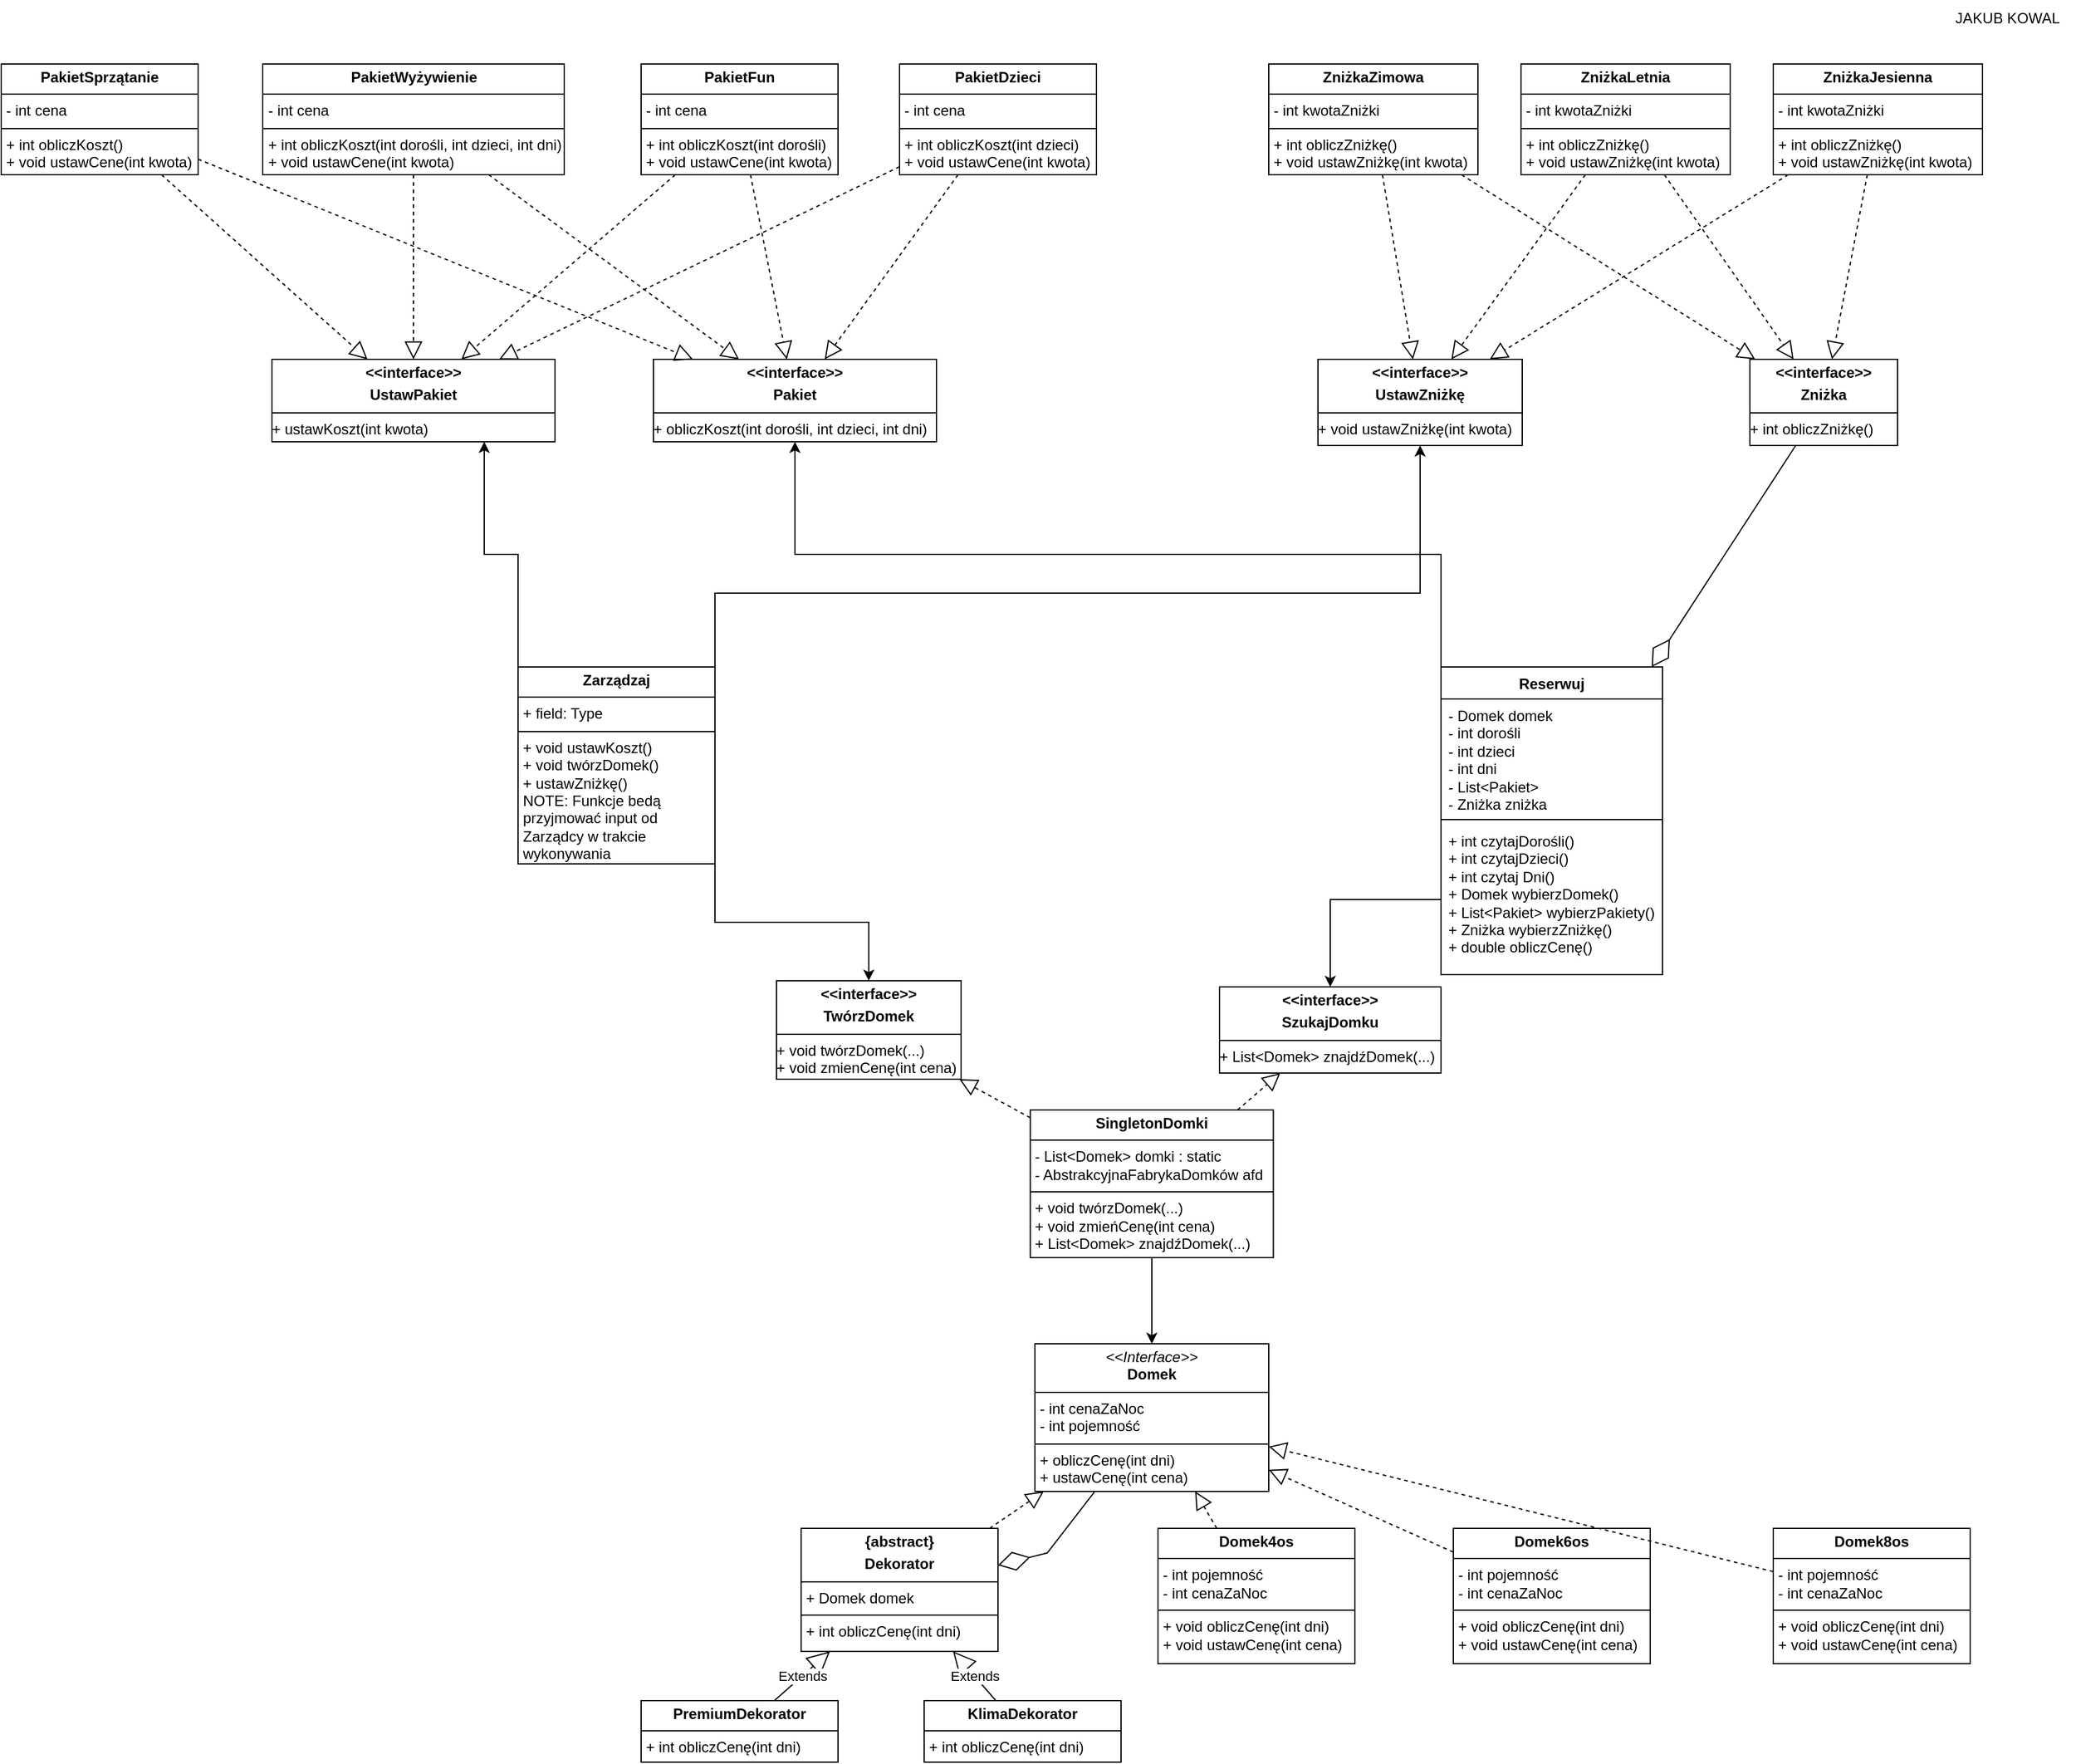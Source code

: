 <mxfile version="26.0.10">
  <diagram name="Strona-1" id="Xkmi08W4jPSwvixj5hdW">
    <mxGraphModel dx="2410" dy="1666" grid="1" gridSize="10" guides="1" tooltips="1" connect="1" arrows="1" fold="1" page="1" pageScale="1" pageWidth="827" pageHeight="1169" math="0" shadow="0">
      <root>
        <mxCell id="0" />
        <mxCell id="1" parent="0" />
        <mxCell id="0y7wqeOaAgVBkYj9QTGw-103" style="edgeStyle=orthogonalEdgeStyle;rounded=0;orthogonalLoop=1;jettySize=auto;html=1;exitX=0;exitY=0;exitDx=0;exitDy=0;" edge="1" parent="1" source="SDx-nbXRSxSEXaq3ydwH-2" target="SDx-nbXRSxSEXaq3ydwH-18">
          <mxGeometry relative="1" as="geometry" />
        </mxCell>
        <mxCell id="SDx-nbXRSxSEXaq3ydwH-2" value="Reserwuj" style="swimlane;fontStyle=1;align=center;verticalAlign=top;childLayout=stackLayout;horizontal=1;startSize=26;horizontalStack=0;resizeParent=1;resizeParentMax=0;resizeLast=0;collapsible=1;marginBottom=0;whiteSpace=wrap;html=1;labelBackgroundColor=default;" parent="1" vertex="1">
          <mxGeometry x="200" y="420" width="180" height="250" as="geometry" />
        </mxCell>
        <mxCell id="SDx-nbXRSxSEXaq3ydwH-3" value="&lt;span style=&quot;&quot;&gt;- Domek domek&lt;/span&gt;&lt;div&gt;&lt;span style=&quot;&quot;&gt;- int dorośli&lt;/span&gt;&lt;/div&gt;&lt;div&gt;&lt;span style=&quot;&quot;&gt;- int dzieci&lt;/span&gt;&lt;/div&gt;&lt;div&gt;&lt;span style=&quot;&quot;&gt;- int dni&lt;/span&gt;&lt;/div&gt;&lt;div&gt;&lt;span style=&quot;&quot;&gt;- List&amp;lt;Pakiet&amp;gt;&lt;/span&gt;&lt;/div&gt;&lt;div&gt;&lt;span style=&quot;&quot;&gt;- Zniżka zniżka&lt;/span&gt;&lt;/div&gt;" style="text;align=left;verticalAlign=top;spacingLeft=4;spacingRight=4;overflow=hidden;rotatable=0;points=[[0,0.5],[1,0.5]];portConstraint=eastwest;whiteSpace=wrap;html=1;labelBackgroundColor=default;" parent="SDx-nbXRSxSEXaq3ydwH-2" vertex="1">
          <mxGeometry y="26" width="180" height="94" as="geometry" />
        </mxCell>
        <mxCell id="SDx-nbXRSxSEXaq3ydwH-4" value="" style="line;strokeWidth=1;fillColor=none;align=left;verticalAlign=middle;spacingTop=-1;spacingLeft=3;spacingRight=3;rotatable=0;labelPosition=right;points=[];portConstraint=eastwest;strokeColor=inherit;" parent="SDx-nbXRSxSEXaq3ydwH-2" vertex="1">
          <mxGeometry y="120" width="180" height="8" as="geometry" />
        </mxCell>
        <mxCell id="SDx-nbXRSxSEXaq3ydwH-5" value="&lt;div&gt;+ int czytajDorośli()&lt;/div&gt;&lt;div&gt;+ int czytajDzieci()&lt;/div&gt;&lt;div&gt;+ int czytaj Dni()&lt;/div&gt;&lt;div&gt;+ Domek wybierzDomek()&lt;/div&gt;&lt;div&gt;+ List&amp;lt;Pakiet&amp;gt; wybierzPakiety()&lt;/div&gt;&lt;div&gt;+ Zniżka wybierzZniżkę()&lt;/div&gt;+ double obliczCenę()" style="text;strokeColor=none;fillColor=none;align=left;verticalAlign=top;spacingLeft=4;spacingRight=4;overflow=hidden;rotatable=0;points=[[0,0.5],[1,0.5]];portConstraint=eastwest;whiteSpace=wrap;html=1;labelBackgroundColor=default;" parent="SDx-nbXRSxSEXaq3ydwH-2" vertex="1">
          <mxGeometry y="128" width="180" height="122" as="geometry" />
        </mxCell>
        <mxCell id="SDx-nbXRSxSEXaq3ydwH-18" value="&lt;p style=&quot;margin:0px;margin-top:4px;text-align:center;&quot;&gt;&lt;b&gt;&amp;lt;&amp;lt;interface&amp;gt;&amp;gt;&lt;/b&gt;&lt;/p&gt;&lt;p style=&quot;margin:0px;margin-top:4px;text-align:center;&quot;&gt;&lt;b&gt;Pakiet&lt;/b&gt;&lt;/p&gt;&lt;hr size=&quot;1&quot; style=&quot;border-style:solid;&quot;&gt;&lt;div style=&quot;height:2px;&quot;&gt;+ obliczKoszt(int dorośli, int dzieci, int dni)&lt;/div&gt;" style="verticalAlign=top;align=left;overflow=fill;html=1;whiteSpace=wrap;" parent="1" vertex="1">
          <mxGeometry x="-440" y="170" width="230" height="67" as="geometry" />
        </mxCell>
        <mxCell id="SDx-nbXRSxSEXaq3ydwH-23" value="" style="endArrow=block;dashed=1;endFill=0;endSize=12;html=1;rounded=0;" parent="1" source="0y7wqeOaAgVBkYj9QTGw-5" target="SDx-nbXRSxSEXaq3ydwH-18" edge="1">
          <mxGeometry width="160" relative="1" as="geometry">
            <mxPoint x="-1170" y="780" as="sourcePoint" />
            <mxPoint x="-1010" y="780" as="targetPoint" />
          </mxGeometry>
        </mxCell>
        <mxCell id="SDx-nbXRSxSEXaq3ydwH-25" value="" style="endArrow=block;dashed=1;endFill=0;endSize=12;html=1;rounded=0;" parent="1" source="0y7wqeOaAgVBkYj9QTGw-6" target="SDx-nbXRSxSEXaq3ydwH-18" edge="1">
          <mxGeometry width="160" relative="1" as="geometry">
            <mxPoint x="-1140" y="850" as="sourcePoint" />
            <mxPoint x="-980" y="750" as="targetPoint" />
          </mxGeometry>
        </mxCell>
        <mxCell id="SDx-nbXRSxSEXaq3ydwH-26" value="" style="endArrow=block;dashed=1;endFill=0;endSize=12;html=1;rounded=0;" parent="1" source="0y7wqeOaAgVBkYj9QTGw-7" target="SDx-nbXRSxSEXaq3ydwH-18" edge="1">
          <mxGeometry width="160" relative="1" as="geometry">
            <mxPoint x="-1130" y="860" as="sourcePoint" />
            <mxPoint x="-955" y="767" as="targetPoint" />
          </mxGeometry>
        </mxCell>
        <mxCell id="SDx-nbXRSxSEXaq3ydwH-27" value="" style="endArrow=block;dashed=1;endFill=0;endSize=12;html=1;rounded=0;" parent="1" source="0y7wqeOaAgVBkYj9QTGw-8" target="SDx-nbXRSxSEXaq3ydwH-18" edge="1">
          <mxGeometry width="160" relative="1" as="geometry">
            <mxPoint x="-550.661" y="835.0" as="sourcePoint" />
            <mxPoint x="-945" y="777" as="targetPoint" />
          </mxGeometry>
        </mxCell>
        <mxCell id="SDx-nbXRSxSEXaq3ydwH-28" value="&lt;p style=&quot;margin:0px;margin-top:4px;text-align:center;&quot;&gt;&lt;b&gt;&amp;lt;&amp;lt;interface&amp;gt;&amp;gt;&lt;/b&gt;&lt;/p&gt;&lt;p style=&quot;margin:0px;margin-top:4px;text-align:center;&quot;&gt;&lt;b&gt;Zniżka&lt;/b&gt;&lt;/p&gt;&lt;hr size=&quot;1&quot; style=&quot;border-style:solid;&quot;&gt;&lt;div style=&quot;height:2px;&quot;&gt;+ int obliczZniżkę()&lt;/div&gt;" style="verticalAlign=top;align=left;overflow=fill;html=1;whiteSpace=wrap;" parent="1" vertex="1">
          <mxGeometry x="451" y="170" width="120" height="70" as="geometry" />
        </mxCell>
        <mxCell id="SDx-nbXRSxSEXaq3ydwH-30" value="&lt;p style=&quot;margin:0px;margin-top:4px;text-align:center;&quot;&gt;&lt;b&gt;&amp;lt;&amp;lt;interface&amp;gt;&amp;gt;&lt;/b&gt;&lt;/p&gt;&lt;p style=&quot;margin:0px;margin-top:4px;text-align:center;&quot;&gt;&lt;b&gt;UstawZniżkę&lt;/b&gt;&lt;/p&gt;&lt;hr size=&quot;1&quot; style=&quot;border-style:solid;&quot;&gt;&lt;div style=&quot;height:2px;&quot;&gt;+ void ustawZniżkę(int kwota)&lt;/div&gt;" style="verticalAlign=top;align=left;overflow=fill;html=1;whiteSpace=wrap;" parent="1" vertex="1">
          <mxGeometry x="100" y="170" width="166" height="70" as="geometry" />
        </mxCell>
        <mxCell id="SDx-nbXRSxSEXaq3ydwH-33" value="&lt;p style=&quot;margin:0px;margin-top:4px;text-align:center;&quot;&gt;&lt;b&gt;ZniżkaZimowa&lt;/b&gt;&lt;/p&gt;&lt;hr size=&quot;1&quot; style=&quot;border-style:solid;&quot;&gt;&lt;p style=&quot;margin:0px;margin-left:4px;&quot;&gt;- int kwotaZniżki&lt;/p&gt;&lt;hr size=&quot;1&quot; style=&quot;border-style:solid;&quot;&gt;&lt;p style=&quot;margin:0px;margin-left:4px;&quot;&gt;+ int obliczZniżkę()&lt;/p&gt;&lt;p style=&quot;margin:0px;margin-left:4px;&quot;&gt;+ void ustawZniżkę(int kwota)&lt;/p&gt;" style="verticalAlign=top;align=left;overflow=fill;html=1;whiteSpace=wrap;" parent="1" vertex="1">
          <mxGeometry x="60" y="-70" width="170" height="90" as="geometry" />
        </mxCell>
        <mxCell id="SDx-nbXRSxSEXaq3ydwH-34" value="&lt;p style=&quot;margin:0px;margin-top:4px;text-align:center;&quot;&gt;&lt;b&gt;ZniżkaLetnia&lt;/b&gt;&lt;/p&gt;&lt;hr size=&quot;1&quot; style=&quot;border-style:solid;&quot;&gt;&lt;p style=&quot;margin:0px;margin-left:4px;&quot;&gt;- int kwotaZniżki&lt;/p&gt;&lt;hr size=&quot;1&quot; style=&quot;border-style:solid;&quot;&gt;&lt;p style=&quot;margin:0px;margin-left:4px;&quot;&gt;+ int obliczZniżkę()&lt;/p&gt;&lt;p style=&quot;margin:0px;margin-left:4px;&quot;&gt;+ void ustawZniżkę(int kwota)&lt;/p&gt;" style="verticalAlign=top;align=left;overflow=fill;html=1;whiteSpace=wrap;" parent="1" vertex="1">
          <mxGeometry x="265" y="-70" width="170" height="90" as="geometry" />
        </mxCell>
        <mxCell id="SDx-nbXRSxSEXaq3ydwH-35" value="&lt;p style=&quot;margin:0px;margin-top:4px;text-align:center;&quot;&gt;&lt;b&gt;ZniżkaJesienna&lt;/b&gt;&lt;/p&gt;&lt;hr size=&quot;1&quot; style=&quot;border-style:solid;&quot;&gt;&lt;p style=&quot;margin:0px;margin-left:4px;&quot;&gt;- int kwotaZniżki&lt;/p&gt;&lt;hr size=&quot;1&quot; style=&quot;border-style:solid;&quot;&gt;&lt;p style=&quot;margin:0px;margin-left:4px;&quot;&gt;+ int obliczZniżkę()&lt;/p&gt;&lt;p style=&quot;margin:0px;margin-left:4px;&quot;&gt;+ void ustawZniżkę(int kwota)&lt;/p&gt;" style="verticalAlign=top;align=left;overflow=fill;html=1;whiteSpace=wrap;" parent="1" vertex="1">
          <mxGeometry x="470" y="-70" width="170" height="90" as="geometry" />
        </mxCell>
        <mxCell id="SDx-nbXRSxSEXaq3ydwH-36" value="" style="endArrow=block;dashed=1;endFill=0;endSize=12;html=1;rounded=0;" parent="1" source="SDx-nbXRSxSEXaq3ydwH-33" target="SDx-nbXRSxSEXaq3ydwH-28" edge="1">
          <mxGeometry width="160" relative="1" as="geometry">
            <mxPoint x="150" y="140" as="sourcePoint" />
            <mxPoint x="310" y="140" as="targetPoint" />
          </mxGeometry>
        </mxCell>
        <mxCell id="SDx-nbXRSxSEXaq3ydwH-37" value="" style="endArrow=block;dashed=1;endFill=0;endSize=12;html=1;rounded=0;" parent="1" source="SDx-nbXRSxSEXaq3ydwH-33" target="SDx-nbXRSxSEXaq3ydwH-30" edge="1">
          <mxGeometry width="160" relative="1" as="geometry">
            <mxPoint x="160" y="150" as="sourcePoint" />
            <mxPoint x="320" y="150" as="targetPoint" />
          </mxGeometry>
        </mxCell>
        <mxCell id="SDx-nbXRSxSEXaq3ydwH-38" value="" style="endArrow=block;dashed=1;endFill=0;endSize=12;html=1;rounded=0;" parent="1" source="SDx-nbXRSxSEXaq3ydwH-34" target="SDx-nbXRSxSEXaq3ydwH-28" edge="1">
          <mxGeometry width="160" relative="1" as="geometry">
            <mxPoint x="250" y="102" as="sourcePoint" />
            <mxPoint x="404" y="170" as="targetPoint" />
          </mxGeometry>
        </mxCell>
        <mxCell id="SDx-nbXRSxSEXaq3ydwH-39" value="" style="endArrow=block;dashed=1;endFill=0;endSize=12;html=1;rounded=0;" parent="1" source="SDx-nbXRSxSEXaq3ydwH-34" target="SDx-nbXRSxSEXaq3ydwH-30" edge="1">
          <mxGeometry width="160" relative="1" as="geometry">
            <mxPoint x="260" y="112" as="sourcePoint" />
            <mxPoint x="414" y="180" as="targetPoint" />
          </mxGeometry>
        </mxCell>
        <mxCell id="SDx-nbXRSxSEXaq3ydwH-40" value="" style="endArrow=block;dashed=1;endFill=0;endSize=12;html=1;rounded=0;" parent="1" source="SDx-nbXRSxSEXaq3ydwH-35" target="SDx-nbXRSxSEXaq3ydwH-30" edge="1">
          <mxGeometry width="160" relative="1" as="geometry">
            <mxPoint x="270" y="122" as="sourcePoint" />
            <mxPoint x="424" y="190" as="targetPoint" />
          </mxGeometry>
        </mxCell>
        <mxCell id="SDx-nbXRSxSEXaq3ydwH-41" value="" style="endArrow=block;dashed=1;endFill=0;endSize=12;html=1;rounded=0;" parent="1" source="SDx-nbXRSxSEXaq3ydwH-35" target="SDx-nbXRSxSEXaq3ydwH-28" edge="1">
          <mxGeometry width="160" relative="1" as="geometry">
            <mxPoint x="280" y="132" as="sourcePoint" />
            <mxPoint x="434" y="200" as="targetPoint" />
          </mxGeometry>
        </mxCell>
        <mxCell id="0y7wqeOaAgVBkYj9QTGw-96" style="edgeStyle=orthogonalEdgeStyle;rounded=0;orthogonalLoop=1;jettySize=auto;html=1;exitX=1;exitY=1;exitDx=0;exitDy=0;" edge="1" parent="1" source="SDx-nbXRSxSEXaq3ydwH-43" target="0y7wqeOaAgVBkYj9QTGw-90">
          <mxGeometry relative="1" as="geometry" />
        </mxCell>
        <mxCell id="0y7wqeOaAgVBkYj9QTGw-100" style="edgeStyle=orthogonalEdgeStyle;rounded=0;orthogonalLoop=1;jettySize=auto;html=1;exitX=1;exitY=0;exitDx=0;exitDy=0;" edge="1" parent="1" source="SDx-nbXRSxSEXaq3ydwH-43" target="SDx-nbXRSxSEXaq3ydwH-30">
          <mxGeometry relative="1" as="geometry">
            <Array as="points">
              <mxPoint x="-390" y="360" />
              <mxPoint x="183" y="360" />
            </Array>
          </mxGeometry>
        </mxCell>
        <mxCell id="0y7wqeOaAgVBkYj9QTGw-102" style="edgeStyle=orthogonalEdgeStyle;rounded=0;orthogonalLoop=1;jettySize=auto;html=1;exitX=0;exitY=0;exitDx=0;exitDy=0;entryX=0.75;entryY=1;entryDx=0;entryDy=0;" edge="1" parent="1" source="SDx-nbXRSxSEXaq3ydwH-43" target="0y7wqeOaAgVBkYj9QTGw-1">
          <mxGeometry relative="1" as="geometry" />
        </mxCell>
        <mxCell id="SDx-nbXRSxSEXaq3ydwH-43" value="&lt;p style=&quot;margin:0px;margin-top:4px;text-align:center;&quot;&gt;&lt;b&gt;Zarządzaj&lt;/b&gt;&lt;/p&gt;&lt;hr size=&quot;1&quot; style=&quot;border-style:solid;&quot;&gt;&lt;p style=&quot;margin:0px;margin-left:4px;&quot;&gt;+ field: Type&lt;/p&gt;&lt;hr size=&quot;1&quot; style=&quot;border-style:solid;&quot;&gt;&lt;p style=&quot;margin:0px;margin-left:4px;&quot;&gt;+ void ustawKoszt()&lt;/p&gt;&lt;p style=&quot;margin:0px;margin-left:4px;&quot;&gt;+ void twórzDomek()&lt;/p&gt;&lt;p style=&quot;margin:0px;margin-left:4px;&quot;&gt;+ ustawZniżkę()&lt;/p&gt;&lt;p style=&quot;margin:0px;margin-left:4px;&quot;&gt;NOTE: Funkcje bedą przyjmować input od Zarządcy w trakcie wykonywania&lt;/p&gt;" style="verticalAlign=top;align=left;overflow=fill;html=1;whiteSpace=wrap;" parent="1" vertex="1">
          <mxGeometry x="-550" y="420" width="160" height="160" as="geometry" />
        </mxCell>
        <mxCell id="0y7wqeOaAgVBkYj9QTGw-1" value="&lt;p style=&quot;margin:0px;margin-top:4px;text-align:center;&quot;&gt;&lt;b&gt;&amp;lt;&amp;lt;interface&amp;gt;&amp;gt;&lt;/b&gt;&lt;/p&gt;&lt;p style=&quot;margin:0px;margin-top:4px;text-align:center;&quot;&gt;&lt;b&gt;UstawPakiet&lt;/b&gt;&lt;/p&gt;&lt;hr size=&quot;1&quot; style=&quot;border-style:solid;&quot;&gt;&lt;div style=&quot;height:2px;&quot;&gt;+ ustawKoszt(int kwota)&lt;/div&gt;" style="verticalAlign=top;align=left;overflow=fill;html=1;whiteSpace=wrap;" vertex="1" parent="1">
          <mxGeometry x="-750" y="170" width="230" height="67" as="geometry" />
        </mxCell>
        <mxCell id="0y7wqeOaAgVBkYj9QTGw-5" value="&lt;p style=&quot;margin:0px;margin-top:4px;text-align:center;&quot;&gt;&lt;b&gt;PakietSprzątanie&lt;/b&gt;&lt;/p&gt;&lt;hr size=&quot;1&quot; style=&quot;border-style:solid;&quot;&gt;&lt;p style=&quot;margin:0px;margin-left:4px;&quot;&gt;- int cena&lt;/p&gt;&lt;hr size=&quot;1&quot; style=&quot;border-style:solid;&quot;&gt;&lt;p style=&quot;margin:0px;margin-left:4px;&quot;&gt;+ int obliczKoszt()&lt;/p&gt;&lt;p style=&quot;margin:0px;margin-left:4px;&quot;&gt;+ void ustawCene(int kwota)&lt;/p&gt;" style="verticalAlign=top;align=left;overflow=fill;html=1;whiteSpace=wrap;" vertex="1" parent="1">
          <mxGeometry x="-970" y="-70" width="160" height="90" as="geometry" />
        </mxCell>
        <mxCell id="0y7wqeOaAgVBkYj9QTGw-6" value="&lt;p style=&quot;margin:0px;margin-top:4px;text-align:center;&quot;&gt;&lt;b&gt;PakietWyżywienie&lt;/b&gt;&lt;/p&gt;&lt;hr size=&quot;1&quot; style=&quot;border-style:solid;&quot;&gt;&lt;p style=&quot;margin:0px;margin-left:4px;&quot;&gt;- int cena&lt;/p&gt;&lt;hr size=&quot;1&quot; style=&quot;border-style:solid;&quot;&gt;&lt;p style=&quot;margin:0px;margin-left:4px;&quot;&gt;+ int obliczKoszt(int dorośli, int dzieci, int dni)&lt;/p&gt;&lt;p style=&quot;margin:0px;margin-left:4px;&quot;&gt;+ void ustawCene(int kwota)&lt;/p&gt;" style="verticalAlign=top;align=left;overflow=fill;html=1;whiteSpace=wrap;" vertex="1" parent="1">
          <mxGeometry x="-757.5" y="-70" width="245" height="90" as="geometry" />
        </mxCell>
        <mxCell id="0y7wqeOaAgVBkYj9QTGw-7" value="&lt;p style=&quot;margin:0px;margin-top:4px;text-align:center;&quot;&gt;&lt;b&gt;PakietFun&lt;/b&gt;&lt;/p&gt;&lt;hr size=&quot;1&quot; style=&quot;border-style:solid;&quot;&gt;&lt;p style=&quot;margin:0px;margin-left:4px;&quot;&gt;- int cena&lt;/p&gt;&lt;hr size=&quot;1&quot; style=&quot;border-style:solid;&quot;&gt;&lt;p style=&quot;margin:0px;margin-left:4px;&quot;&gt;+ int obliczKoszt(int dorośli)&lt;/p&gt;&lt;p style=&quot;margin:0px;margin-left:4px;&quot;&gt;+ void ustawCene(int kwota)&lt;/p&gt;" style="verticalAlign=top;align=left;overflow=fill;html=1;whiteSpace=wrap;" vertex="1" parent="1">
          <mxGeometry x="-450" y="-70" width="160" height="90" as="geometry" />
        </mxCell>
        <mxCell id="0y7wqeOaAgVBkYj9QTGw-8" value="&lt;p style=&quot;margin:0px;margin-top:4px;text-align:center;&quot;&gt;&lt;b&gt;PakietDzieci&lt;/b&gt;&lt;/p&gt;&lt;hr size=&quot;1&quot; style=&quot;border-style:solid;&quot;&gt;&lt;p style=&quot;margin:0px;margin-left:4px;&quot;&gt;- int cena&lt;/p&gt;&lt;hr size=&quot;1&quot; style=&quot;border-style:solid;&quot;&gt;&lt;p style=&quot;margin:0px;margin-left:4px;&quot;&gt;+ int obliczKoszt(int dzieci)&lt;/p&gt;&lt;p style=&quot;margin:0px;margin-left:4px;&quot;&gt;+ void ustawCene(int kwota)&lt;/p&gt;" style="verticalAlign=top;align=left;overflow=fill;html=1;whiteSpace=wrap;" vertex="1" parent="1">
          <mxGeometry x="-240" y="-70" width="160" height="90" as="geometry" />
        </mxCell>
        <mxCell id="0y7wqeOaAgVBkYj9QTGw-9" value="" style="endArrow=block;dashed=1;endFill=0;endSize=12;html=1;rounded=0;" edge="1" parent="1" source="0y7wqeOaAgVBkYj9QTGw-5" target="0y7wqeOaAgVBkYj9QTGw-1">
          <mxGeometry width="160" relative="1" as="geometry">
            <mxPoint x="-1130" y="849" as="sourcePoint" />
            <mxPoint x="-749" y="727" as="targetPoint" />
          </mxGeometry>
        </mxCell>
        <mxCell id="0y7wqeOaAgVBkYj9QTGw-10" value="" style="endArrow=block;dashed=1;endFill=0;endSize=12;html=1;rounded=0;" edge="1" parent="1" source="0y7wqeOaAgVBkYj9QTGw-6" target="0y7wqeOaAgVBkYj9QTGw-1">
          <mxGeometry width="160" relative="1" as="geometry">
            <mxPoint x="-1147" y="830" as="sourcePoint" />
            <mxPoint x="-1002" y="727" as="targetPoint" />
          </mxGeometry>
        </mxCell>
        <mxCell id="0y7wqeOaAgVBkYj9QTGw-11" value="" style="endArrow=block;dashed=1;endFill=0;endSize=12;html=1;rounded=0;" edge="1" parent="1" source="0y7wqeOaAgVBkYj9QTGw-7" target="0y7wqeOaAgVBkYj9QTGw-1">
          <mxGeometry width="160" relative="1" as="geometry">
            <mxPoint x="-1137" y="840" as="sourcePoint" />
            <mxPoint x="-992" y="737" as="targetPoint" />
          </mxGeometry>
        </mxCell>
        <mxCell id="0y7wqeOaAgVBkYj9QTGw-12" value="" style="endArrow=block;dashed=1;endFill=0;endSize=12;html=1;rounded=0;" edge="1" parent="1" source="0y7wqeOaAgVBkYj9QTGw-8" target="0y7wqeOaAgVBkYj9QTGw-1">
          <mxGeometry width="160" relative="1" as="geometry">
            <mxPoint x="-1127" y="850" as="sourcePoint" />
            <mxPoint x="-982" y="747" as="targetPoint" />
          </mxGeometry>
        </mxCell>
        <mxCell id="0y7wqeOaAgVBkYj9QTGw-124" style="edgeStyle=orthogonalEdgeStyle;rounded=0;orthogonalLoop=1;jettySize=auto;html=1;exitX=0.5;exitY=1;exitDx=0;exitDy=0;" edge="1" parent="1" source="0y7wqeOaAgVBkYj9QTGw-88" target="0y7wqeOaAgVBkYj9QTGw-116">
          <mxGeometry relative="1" as="geometry" />
        </mxCell>
        <mxCell id="0y7wqeOaAgVBkYj9QTGw-88" value="&lt;p style=&quot;margin:0px;margin-top:4px;text-align:center;&quot;&gt;&lt;b&gt;SingletonDomki&lt;/b&gt;&lt;/p&gt;&lt;hr size=&quot;1&quot; style=&quot;border-style:solid;&quot;&gt;&lt;p style=&quot;margin:0px;margin-left:4px;&quot;&gt;- List&amp;lt;Domek&amp;gt; domki : static&lt;/p&gt;&lt;p style=&quot;margin:0px;margin-left:4px;&quot;&gt;- AbstrakcyjnaFabrykaDomków afd&lt;/p&gt;&lt;hr size=&quot;1&quot; style=&quot;border-style:solid;&quot;&gt;&lt;p style=&quot;margin:0px;margin-left:4px;&quot;&gt;+ void twórzDomek(...)&lt;/p&gt;&lt;p style=&quot;margin:0px;margin-left:4px;&quot;&gt;+ void zmieńCenę(int cena)&lt;/p&gt;&lt;p style=&quot;margin:0px;margin-left:4px;&quot;&gt;+ List&amp;lt;Domek&amp;gt; znajdźDomek(...)&lt;/p&gt;" style="verticalAlign=top;align=left;overflow=fill;html=1;whiteSpace=wrap;" vertex="1" parent="1">
          <mxGeometry x="-133.75" y="780" width="197.5" height="120" as="geometry" />
        </mxCell>
        <mxCell id="0y7wqeOaAgVBkYj9QTGw-90" value="&lt;p style=&quot;margin:0px;margin-top:4px;text-align:center;&quot;&gt;&lt;b&gt;&amp;lt;&amp;lt;interface&amp;gt;&amp;gt;&lt;/b&gt;&lt;/p&gt;&lt;p style=&quot;margin:0px;margin-top:4px;text-align:center;&quot;&gt;&lt;b&gt;TwórzDomek&lt;/b&gt;&lt;/p&gt;&lt;hr size=&quot;1&quot; style=&quot;border-style:solid;&quot;&gt;+ void twórzDomek(...)&lt;div&gt;+ void zmienCenę(int cena)&lt;br&gt;&lt;div&gt;&lt;br&gt;&lt;div style=&quot;height:2px;&quot;&gt;&lt;/div&gt;&lt;/div&gt;&lt;/div&gt;" style="verticalAlign=top;align=left;overflow=fill;html=1;whiteSpace=wrap;" vertex="1" parent="1">
          <mxGeometry x="-340" y="675" width="150" height="80" as="geometry" />
        </mxCell>
        <mxCell id="0y7wqeOaAgVBkYj9QTGw-91" value="&lt;p style=&quot;margin:0px;margin-top:4px;text-align:center;&quot;&gt;&lt;b&gt;&amp;lt;&amp;lt;interface&amp;gt;&amp;gt;&lt;/b&gt;&lt;/p&gt;&lt;p style=&quot;margin:0px;margin-top:4px;text-align:center;&quot;&gt;&lt;b&gt;SzukajDomku&lt;/b&gt;&lt;/p&gt;&lt;hr size=&quot;1&quot; style=&quot;border-style:solid;&quot;&gt;+ List&amp;lt;Domek&amp;gt; znajdźDomek(...)&lt;div&gt;&lt;div&gt;&lt;br&gt;&lt;div style=&quot;height:2px;&quot;&gt;&lt;/div&gt;&lt;/div&gt;&lt;/div&gt;" style="verticalAlign=top;align=left;overflow=fill;html=1;whiteSpace=wrap;" vertex="1" parent="1">
          <mxGeometry x="20" y="680" width="180" height="70" as="geometry" />
        </mxCell>
        <mxCell id="0y7wqeOaAgVBkYj9QTGw-92" value="" style="endArrow=block;dashed=1;endFill=0;endSize=12;html=1;rounded=0;" edge="1" parent="1" source="0y7wqeOaAgVBkYj9QTGw-88" target="0y7wqeOaAgVBkYj9QTGw-90">
          <mxGeometry width="160" relative="1" as="geometry">
            <mxPoint x="-540" y="1159" as="sourcePoint" />
            <mxPoint x="-140" y="1039" as="targetPoint" />
          </mxGeometry>
        </mxCell>
        <mxCell id="0y7wqeOaAgVBkYj9QTGw-93" value="" style="endArrow=block;dashed=1;endFill=0;endSize=12;html=1;rounded=0;" edge="1" parent="1" source="0y7wqeOaAgVBkYj9QTGw-88" target="0y7wqeOaAgVBkYj9QTGw-91">
          <mxGeometry width="160" relative="1" as="geometry">
            <mxPoint x="-105" y="801" as="sourcePoint" />
            <mxPoint x="-200" y="762" as="targetPoint" />
          </mxGeometry>
        </mxCell>
        <mxCell id="0y7wqeOaAgVBkYj9QTGw-95" style="edgeStyle=orthogonalEdgeStyle;rounded=0;orthogonalLoop=1;jettySize=auto;html=1;exitX=0;exitY=0.5;exitDx=0;exitDy=0;" edge="1" parent="1" source="SDx-nbXRSxSEXaq3ydwH-5" target="0y7wqeOaAgVBkYj9QTGw-91">
          <mxGeometry relative="1" as="geometry" />
        </mxCell>
        <mxCell id="0y7wqeOaAgVBkYj9QTGw-101" value="" style="endArrow=diamondThin;endFill=0;endSize=24;html=1;rounded=0;" edge="1" parent="1" source="SDx-nbXRSxSEXaq3ydwH-28" target="SDx-nbXRSxSEXaq3ydwH-2">
          <mxGeometry width="160" relative="1" as="geometry">
            <mxPoint x="420" y="370" as="sourcePoint" />
            <mxPoint x="580" y="370" as="targetPoint" />
          </mxGeometry>
        </mxCell>
        <mxCell id="0y7wqeOaAgVBkYj9QTGw-105" value="&lt;p style=&quot;margin:0px;margin-top:4px;text-align:center;&quot;&gt;&lt;b&gt;{abstract}&lt;/b&gt;&lt;/p&gt;&lt;p style=&quot;margin:0px;margin-top:4px;text-align:center;&quot;&gt;&lt;b&gt;Dekorator&lt;/b&gt;&lt;/p&gt;&lt;hr size=&quot;1&quot; style=&quot;border-style:solid;&quot;&gt;&lt;p style=&quot;margin:0px;margin-left:4px;&quot;&gt;+ Domek domek&lt;/p&gt;&lt;hr size=&quot;1&quot; style=&quot;border-style:solid;&quot;&gt;&lt;p style=&quot;margin:0px;margin-left:4px;&quot;&gt;+ int obliczCenę(int dni)&lt;/p&gt;" style="verticalAlign=top;align=left;overflow=fill;html=1;whiteSpace=wrap;" vertex="1" parent="1">
          <mxGeometry x="-320" y="1120" width="160" height="100" as="geometry" />
        </mxCell>
        <mxCell id="0y7wqeOaAgVBkYj9QTGw-110" value="&lt;p style=&quot;margin:0px;margin-top:4px;text-align:center;&quot;&gt;&lt;b&gt;PremiumDekorator&lt;/b&gt;&lt;/p&gt;&lt;hr size=&quot;1&quot; style=&quot;border-style:solid;&quot;&gt;&lt;p style=&quot;margin:0px;margin-left:4px;&quot;&gt;+ int obliczCenę(int dni)&lt;/p&gt;" style="verticalAlign=top;align=left;overflow=fill;html=1;whiteSpace=wrap;" vertex="1" parent="1">
          <mxGeometry x="-450" y="1260" width="160" height="50" as="geometry" />
        </mxCell>
        <mxCell id="0y7wqeOaAgVBkYj9QTGw-111" value="&lt;p style=&quot;margin:0px;margin-top:4px;text-align:center;&quot;&gt;&lt;b&gt;KlimaDekorator&lt;/b&gt;&lt;/p&gt;&lt;hr size=&quot;1&quot; style=&quot;border-style:solid;&quot;&gt;&lt;p style=&quot;margin:0px;margin-left:4px;&quot;&gt;+ int obliczCenę(int dni)&lt;/p&gt;" style="verticalAlign=top;align=left;overflow=fill;html=1;whiteSpace=wrap;" vertex="1" parent="1">
          <mxGeometry x="-220" y="1260" width="160" height="50" as="geometry" />
        </mxCell>
        <mxCell id="0y7wqeOaAgVBkYj9QTGw-112" value="Extends" style="endArrow=block;endSize=16;endFill=0;html=1;rounded=0;" edge="1" parent="1" source="0y7wqeOaAgVBkYj9QTGw-110" target="0y7wqeOaAgVBkYj9QTGw-105">
          <mxGeometry width="160" relative="1" as="geometry">
            <mxPoint x="-570" y="1230" as="sourcePoint" />
            <mxPoint x="-410" y="1230" as="targetPoint" />
          </mxGeometry>
        </mxCell>
        <mxCell id="0y7wqeOaAgVBkYj9QTGw-113" value="Extends" style="endArrow=block;endSize=16;endFill=0;html=1;rounded=0;" edge="1" parent="1" source="0y7wqeOaAgVBkYj9QTGw-111" target="0y7wqeOaAgVBkYj9QTGw-105">
          <mxGeometry width="160" relative="1" as="geometry">
            <mxPoint x="-332" y="1270" as="sourcePoint" />
            <mxPoint x="-287" y="1230" as="targetPoint" />
          </mxGeometry>
        </mxCell>
        <mxCell id="0y7wqeOaAgVBkYj9QTGw-114" value="" style="endArrow=block;dashed=1;endFill=0;endSize=12;html=1;rounded=0;" edge="1" parent="1" source="0y7wqeOaAgVBkYj9QTGw-105" target="0y7wqeOaAgVBkYj9QTGw-116">
          <mxGeometry width="160" relative="1" as="geometry">
            <mxPoint x="-400" y="1060" as="sourcePoint" />
            <mxPoint x="-240" y="1060" as="targetPoint" />
          </mxGeometry>
        </mxCell>
        <mxCell id="0y7wqeOaAgVBkYj9QTGw-116" value="&lt;p style=&quot;margin:0px;margin-top:4px;text-align:center;&quot;&gt;&lt;i&gt;&amp;lt;&amp;lt;Interface&amp;gt;&amp;gt;&lt;/i&gt;&lt;br&gt;&lt;b&gt;Domek&lt;/b&gt;&lt;/p&gt;&lt;hr size=&quot;1&quot; style=&quot;border-style:solid;&quot;&gt;&lt;p style=&quot;margin:0px;margin-left:4px;&quot;&gt;- int cenaZaNoc&lt;/p&gt;&lt;p style=&quot;margin:0px;margin-left:4px;&quot;&gt;- int pojemność&lt;/p&gt;&lt;hr size=&quot;1&quot; style=&quot;border-style:solid;&quot;&gt;&lt;p style=&quot;margin:0px;margin-left:4px;&quot;&gt;+ obliczCenę(int dni)&lt;/p&gt;&lt;p style=&quot;margin:0px;margin-left:4px;&quot;&gt;+ ustawCenę(int cena)&lt;/p&gt;" style="verticalAlign=top;align=left;overflow=fill;html=1;whiteSpace=wrap;" vertex="1" parent="1">
          <mxGeometry x="-130" y="970" width="190" height="120" as="geometry" />
        </mxCell>
        <mxCell id="0y7wqeOaAgVBkYj9QTGw-117" value="&lt;p style=&quot;margin:0px;margin-top:4px;text-align:center;&quot;&gt;&lt;b&gt;Domek4os&lt;/b&gt;&lt;/p&gt;&lt;hr size=&quot;1&quot; style=&quot;border-style:solid;&quot;&gt;&lt;p style=&quot;margin:0px;margin-left:4px;&quot;&gt;- int pojemność&lt;/p&gt;&lt;p style=&quot;margin:0px;margin-left:4px;&quot;&gt;- int cenaZaNoc&lt;/p&gt;&lt;hr size=&quot;1&quot; style=&quot;border-style:solid;&quot;&gt;&lt;p style=&quot;margin:0px;margin-left:4px;&quot;&gt;+ void obliczCenę(int dni)&lt;/p&gt;&lt;p style=&quot;margin:0px;margin-left:4px;&quot;&gt;+ void ustawCenę(int cena)&lt;/p&gt;" style="verticalAlign=top;align=left;overflow=fill;html=1;whiteSpace=wrap;" vertex="1" parent="1">
          <mxGeometry x="-30" y="1120" width="160" height="110" as="geometry" />
        </mxCell>
        <mxCell id="0y7wqeOaAgVBkYj9QTGw-118" value="&lt;p style=&quot;margin:0px;margin-top:4px;text-align:center;&quot;&gt;&lt;b&gt;Domek6os&lt;/b&gt;&lt;/p&gt;&lt;hr size=&quot;1&quot; style=&quot;border-style:solid;&quot;&gt;&lt;p style=&quot;margin:0px;margin-left:4px;&quot;&gt;- int pojemność&lt;/p&gt;&lt;p style=&quot;margin:0px;margin-left:4px;&quot;&gt;- int cenaZaNoc&lt;/p&gt;&lt;hr size=&quot;1&quot; style=&quot;border-style:solid;&quot;&gt;&lt;p style=&quot;margin:0px;margin-left:4px;&quot;&gt;+ void obliczCenę(int dni)&lt;/p&gt;&lt;p style=&quot;margin:0px;margin-left:4px;&quot;&gt;+ void ustawCenę(int cena)&lt;/p&gt;" style="verticalAlign=top;align=left;overflow=fill;html=1;whiteSpace=wrap;" vertex="1" parent="1">
          <mxGeometry x="210" y="1120" width="160" height="110" as="geometry" />
        </mxCell>
        <mxCell id="0y7wqeOaAgVBkYj9QTGw-119" value="&lt;p style=&quot;margin:0px;margin-top:4px;text-align:center;&quot;&gt;&lt;b&gt;Domek8os&lt;/b&gt;&lt;/p&gt;&lt;hr size=&quot;1&quot; style=&quot;border-style:solid;&quot;&gt;&lt;p style=&quot;margin:0px;margin-left:4px;&quot;&gt;- int pojemność&lt;/p&gt;&lt;p style=&quot;margin:0px;margin-left:4px;&quot;&gt;- int cenaZaNoc&lt;/p&gt;&lt;hr size=&quot;1&quot; style=&quot;border-style:solid;&quot;&gt;&lt;p style=&quot;margin:0px;margin-left:4px;&quot;&gt;+ void obliczCenę(int dni)&lt;/p&gt;&lt;p style=&quot;margin:0px;margin-left:4px;&quot;&gt;+ void ustawCenę(int cena)&lt;/p&gt;" style="verticalAlign=top;align=left;overflow=fill;html=1;whiteSpace=wrap;" vertex="1" parent="1">
          <mxGeometry x="470" y="1120" width="160" height="110" as="geometry" />
        </mxCell>
        <mxCell id="0y7wqeOaAgVBkYj9QTGw-120" value="" style="endArrow=block;dashed=1;endFill=0;endSize=12;html=1;rounded=0;" edge="1" parent="1" source="0y7wqeOaAgVBkYj9QTGw-117" target="0y7wqeOaAgVBkYj9QTGw-116">
          <mxGeometry width="160" relative="1" as="geometry">
            <mxPoint x="-157" y="1130" as="sourcePoint" />
            <mxPoint x="-113" y="1100" as="targetPoint" />
          </mxGeometry>
        </mxCell>
        <mxCell id="0y7wqeOaAgVBkYj9QTGw-121" value="" style="endArrow=block;dashed=1;endFill=0;endSize=12;html=1;rounded=0;" edge="1" parent="1" source="0y7wqeOaAgVBkYj9QTGw-118" target="0y7wqeOaAgVBkYj9QTGw-116">
          <mxGeometry width="160" relative="1" as="geometry">
            <mxPoint x="-147" y="1140" as="sourcePoint" />
            <mxPoint x="-103" y="1110" as="targetPoint" />
          </mxGeometry>
        </mxCell>
        <mxCell id="0y7wqeOaAgVBkYj9QTGw-122" value="" style="endArrow=block;dashed=1;endFill=0;endSize=12;html=1;rounded=0;" edge="1" parent="1" source="0y7wqeOaAgVBkYj9QTGw-119" target="0y7wqeOaAgVBkYj9QTGw-116">
          <mxGeometry width="160" relative="1" as="geometry">
            <mxPoint x="-137" y="1150" as="sourcePoint" />
            <mxPoint x="-93" y="1120" as="targetPoint" />
          </mxGeometry>
        </mxCell>
        <mxCell id="0y7wqeOaAgVBkYj9QTGw-123" value="" style="endArrow=diamondThin;endFill=0;endSize=24;html=1;rounded=0;" edge="1" parent="1" source="0y7wqeOaAgVBkYj9QTGw-116" target="0y7wqeOaAgVBkYj9QTGw-105">
          <mxGeometry width="160" relative="1" as="geometry">
            <mxPoint x="-290" y="1370" as="sourcePoint" />
            <mxPoint x="-130" y="1370" as="targetPoint" />
            <Array as="points">
              <mxPoint x="-120" y="1140" />
            </Array>
          </mxGeometry>
        </mxCell>
        <mxCell id="0y7wqeOaAgVBkYj9QTGw-125" value="&lt;span style=&quot;background-color: light-dark(#ffffff, var(--ge-dark-color, #121212));&quot;&gt;JAKUB KOWAL&lt;/span&gt;" style="text;html=1;align=center;verticalAlign=middle;resizable=0;points=[];autosize=1;strokeColor=none;fillColor=none;" vertex="1" parent="1">
          <mxGeometry x="605" y="-122" width="110" height="30" as="geometry" />
        </mxCell>
      </root>
    </mxGraphModel>
  </diagram>
</mxfile>
